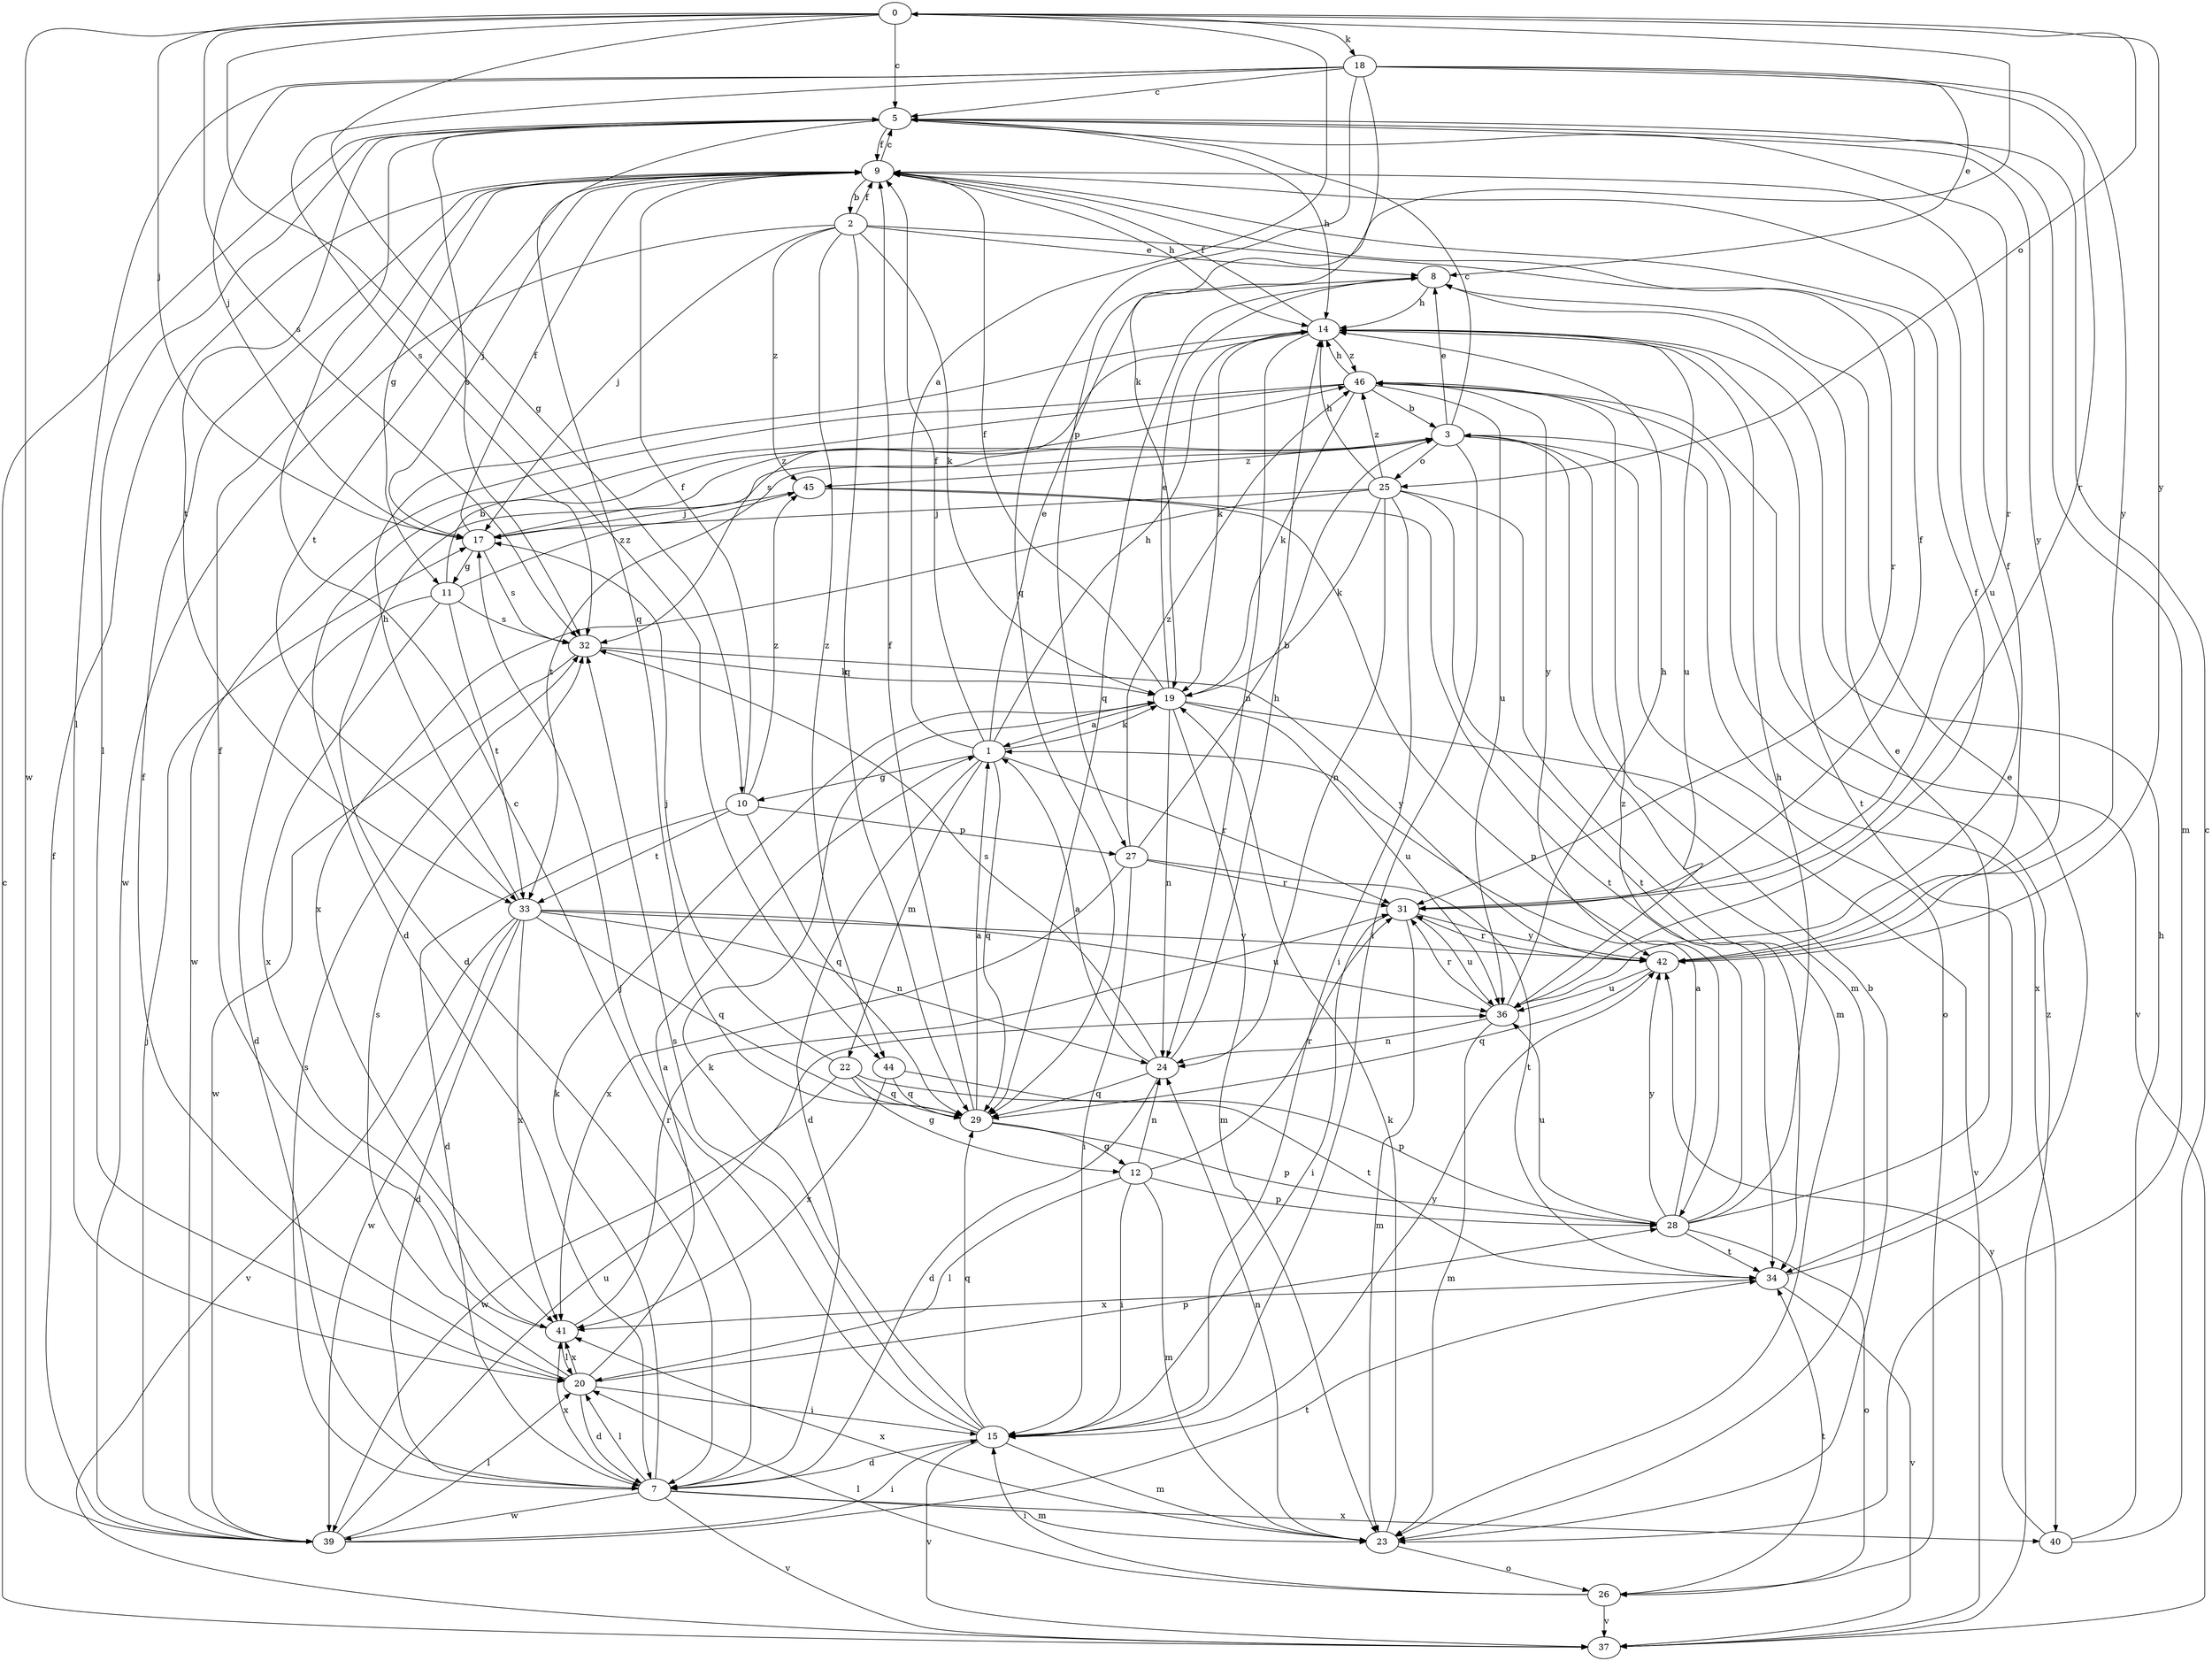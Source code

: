 strict digraph  {
0;
1;
2;
3;
5;
7;
8;
9;
10;
11;
12;
14;
15;
17;
18;
19;
20;
22;
23;
24;
25;
26;
27;
28;
29;
31;
32;
33;
34;
36;
37;
39;
40;
41;
42;
44;
45;
46;
0 -> 5  [label=c];
0 -> 10  [label=g];
0 -> 17  [label=j];
0 -> 18  [label=k];
0 -> 25  [label=o];
0 -> 27  [label=p];
0 -> 32  [label=s];
0 -> 39  [label=w];
0 -> 42  [label=y];
0 -> 44  [label=z];
1 -> 0  [label=a];
1 -> 7  [label=d];
1 -> 8  [label=e];
1 -> 9  [label=f];
1 -> 10  [label=g];
1 -> 14  [label=h];
1 -> 19  [label=k];
1 -> 22  [label=m];
1 -> 29  [label=q];
1 -> 31  [label=r];
2 -> 8  [label=e];
2 -> 9  [label=f];
2 -> 17  [label=j];
2 -> 19  [label=k];
2 -> 29  [label=q];
2 -> 31  [label=r];
2 -> 39  [label=w];
2 -> 44  [label=z];
2 -> 45  [label=z];
3 -> 5  [label=c];
3 -> 7  [label=d];
3 -> 8  [label=e];
3 -> 15  [label=i];
3 -> 23  [label=m];
3 -> 25  [label=o];
3 -> 26  [label=o];
3 -> 33  [label=t];
3 -> 40  [label=x];
3 -> 45  [label=z];
5 -> 9  [label=f];
5 -> 14  [label=h];
5 -> 20  [label=l];
5 -> 23  [label=m];
5 -> 29  [label=q];
5 -> 31  [label=r];
5 -> 32  [label=s];
5 -> 33  [label=t];
5 -> 42  [label=y];
7 -> 5  [label=c];
7 -> 19  [label=k];
7 -> 20  [label=l];
7 -> 23  [label=m];
7 -> 32  [label=s];
7 -> 37  [label=v];
7 -> 39  [label=w];
7 -> 40  [label=x];
7 -> 41  [label=x];
8 -> 14  [label=h];
8 -> 29  [label=q];
9 -> 2  [label=b];
9 -> 5  [label=c];
9 -> 11  [label=g];
9 -> 14  [label=h];
9 -> 17  [label=j];
9 -> 33  [label=t];
9 -> 36  [label=u];
10 -> 7  [label=d];
10 -> 9  [label=f];
10 -> 27  [label=p];
10 -> 29  [label=q];
10 -> 33  [label=t];
10 -> 45  [label=z];
11 -> 3  [label=b];
11 -> 7  [label=d];
11 -> 32  [label=s];
11 -> 33  [label=t];
11 -> 41  [label=x];
11 -> 45  [label=z];
12 -> 15  [label=i];
12 -> 20  [label=l];
12 -> 23  [label=m];
12 -> 24  [label=n];
12 -> 28  [label=p];
12 -> 31  [label=r];
14 -> 9  [label=f];
14 -> 19  [label=k];
14 -> 24  [label=n];
14 -> 32  [label=s];
14 -> 34  [label=t];
14 -> 36  [label=u];
14 -> 46  [label=z];
15 -> 7  [label=d];
15 -> 17  [label=j];
15 -> 19  [label=k];
15 -> 23  [label=m];
15 -> 29  [label=q];
15 -> 32  [label=s];
15 -> 37  [label=v];
15 -> 42  [label=y];
17 -> 9  [label=f];
17 -> 11  [label=g];
17 -> 32  [label=s];
17 -> 46  [label=z];
18 -> 5  [label=c];
18 -> 8  [label=e];
18 -> 17  [label=j];
18 -> 19  [label=k];
18 -> 20  [label=l];
18 -> 29  [label=q];
18 -> 31  [label=r];
18 -> 32  [label=s];
18 -> 42  [label=y];
19 -> 1  [label=a];
19 -> 8  [label=e];
19 -> 9  [label=f];
19 -> 23  [label=m];
19 -> 24  [label=n];
19 -> 36  [label=u];
19 -> 37  [label=v];
20 -> 1  [label=a];
20 -> 7  [label=d];
20 -> 9  [label=f];
20 -> 15  [label=i];
20 -> 28  [label=p];
20 -> 32  [label=s];
20 -> 41  [label=x];
22 -> 12  [label=g];
22 -> 17  [label=j];
22 -> 29  [label=q];
22 -> 34  [label=t];
22 -> 39  [label=w];
23 -> 3  [label=b];
23 -> 19  [label=k];
23 -> 24  [label=n];
23 -> 26  [label=o];
23 -> 41  [label=x];
24 -> 1  [label=a];
24 -> 7  [label=d];
24 -> 14  [label=h];
24 -> 29  [label=q];
24 -> 32  [label=s];
25 -> 14  [label=h];
25 -> 15  [label=i];
25 -> 17  [label=j];
25 -> 19  [label=k];
25 -> 23  [label=m];
25 -> 24  [label=n];
25 -> 34  [label=t];
25 -> 41  [label=x];
25 -> 46  [label=z];
26 -> 15  [label=i];
26 -> 20  [label=l];
26 -> 34  [label=t];
26 -> 37  [label=v];
27 -> 3  [label=b];
27 -> 15  [label=i];
27 -> 31  [label=r];
27 -> 34  [label=t];
27 -> 41  [label=x];
27 -> 46  [label=z];
28 -> 1  [label=a];
28 -> 8  [label=e];
28 -> 14  [label=h];
28 -> 26  [label=o];
28 -> 34  [label=t];
28 -> 36  [label=u];
28 -> 42  [label=y];
28 -> 46  [label=z];
29 -> 1  [label=a];
29 -> 9  [label=f];
29 -> 12  [label=g];
29 -> 28  [label=p];
31 -> 9  [label=f];
31 -> 15  [label=i];
31 -> 23  [label=m];
31 -> 36  [label=u];
31 -> 42  [label=y];
32 -> 19  [label=k];
32 -> 39  [label=w];
32 -> 42  [label=y];
33 -> 7  [label=d];
33 -> 14  [label=h];
33 -> 24  [label=n];
33 -> 29  [label=q];
33 -> 36  [label=u];
33 -> 37  [label=v];
33 -> 39  [label=w];
33 -> 41  [label=x];
33 -> 42  [label=y];
34 -> 8  [label=e];
34 -> 37  [label=v];
34 -> 41  [label=x];
36 -> 9  [label=f];
36 -> 14  [label=h];
36 -> 23  [label=m];
36 -> 24  [label=n];
36 -> 31  [label=r];
37 -> 5  [label=c];
37 -> 46  [label=z];
39 -> 9  [label=f];
39 -> 15  [label=i];
39 -> 17  [label=j];
39 -> 20  [label=l];
39 -> 34  [label=t];
39 -> 36  [label=u];
40 -> 5  [label=c];
40 -> 14  [label=h];
40 -> 42  [label=y];
41 -> 9  [label=f];
41 -> 20  [label=l];
41 -> 31  [label=r];
42 -> 9  [label=f];
42 -> 29  [label=q];
42 -> 31  [label=r];
42 -> 36  [label=u];
44 -> 28  [label=p];
44 -> 29  [label=q];
44 -> 41  [label=x];
45 -> 17  [label=j];
45 -> 28  [label=p];
45 -> 34  [label=t];
46 -> 3  [label=b];
46 -> 7  [label=d];
46 -> 14  [label=h];
46 -> 19  [label=k];
46 -> 36  [label=u];
46 -> 37  [label=v];
46 -> 39  [label=w];
46 -> 42  [label=y];
}
